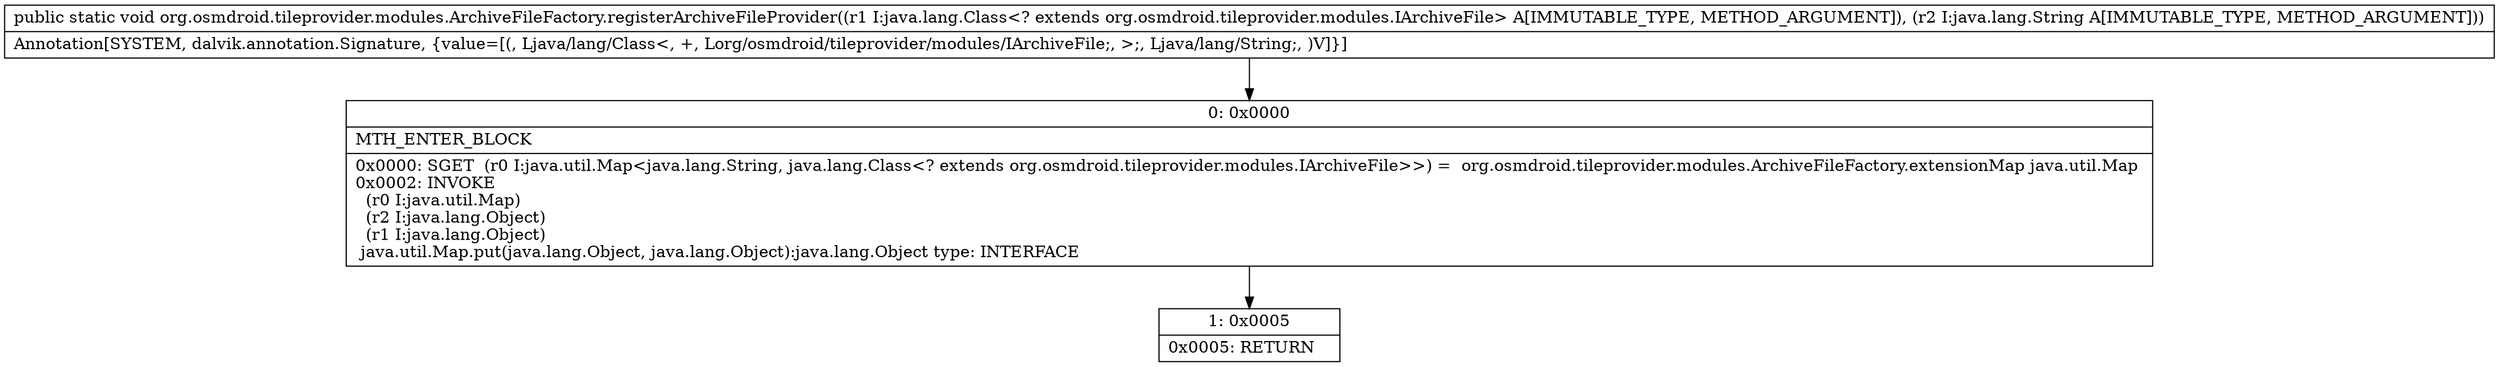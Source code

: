 digraph "CFG fororg.osmdroid.tileprovider.modules.ArchiveFileFactory.registerArchiveFileProvider(Ljava\/lang\/Class;Ljava\/lang\/String;)V" {
Node_0 [shape=record,label="{0\:\ 0x0000|MTH_ENTER_BLOCK\l|0x0000: SGET  (r0 I:java.util.Map\<java.lang.String, java.lang.Class\<? extends org.osmdroid.tileprovider.modules.IArchiveFile\>\>) =  org.osmdroid.tileprovider.modules.ArchiveFileFactory.extensionMap java.util.Map \l0x0002: INVOKE  \l  (r0 I:java.util.Map)\l  (r2 I:java.lang.Object)\l  (r1 I:java.lang.Object)\l java.util.Map.put(java.lang.Object, java.lang.Object):java.lang.Object type: INTERFACE \l}"];
Node_1 [shape=record,label="{1\:\ 0x0005|0x0005: RETURN   \l}"];
MethodNode[shape=record,label="{public static void org.osmdroid.tileprovider.modules.ArchiveFileFactory.registerArchiveFileProvider((r1 I:java.lang.Class\<? extends org.osmdroid.tileprovider.modules.IArchiveFile\> A[IMMUTABLE_TYPE, METHOD_ARGUMENT]), (r2 I:java.lang.String A[IMMUTABLE_TYPE, METHOD_ARGUMENT]))  | Annotation[SYSTEM, dalvik.annotation.Signature, \{value=[(, Ljava\/lang\/Class\<, +, Lorg\/osmdroid\/tileprovider\/modules\/IArchiveFile;, \>;, Ljava\/lang\/String;, )V]\}]\l}"];
MethodNode -> Node_0;
Node_0 -> Node_1;
}

